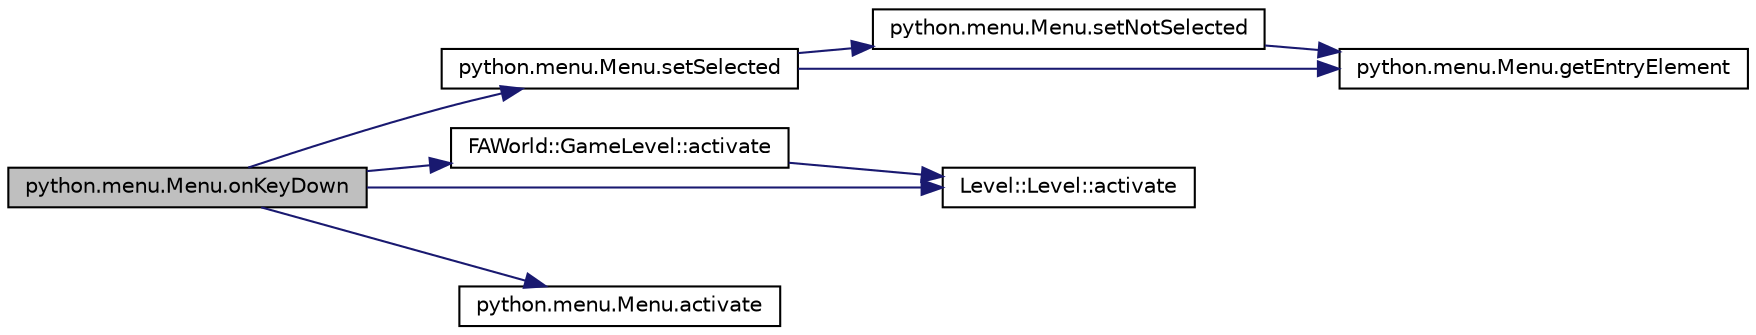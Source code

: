 digraph G
{
  edge [fontname="Helvetica",fontsize="10",labelfontname="Helvetica",labelfontsize="10"];
  node [fontname="Helvetica",fontsize="10",shape=record];
  rankdir="LR";
  Node1 [label="python.menu.Menu.onKeyDown",height=0.2,width=0.4,color="black", fillcolor="grey75", style="filled" fontcolor="black"];
  Node1 -> Node2 [color="midnightblue",fontsize="10",style="solid",fontname="Helvetica"];
  Node2 [label="python.menu.Menu.setSelected",height=0.2,width=0.4,color="black", fillcolor="white", style="filled",URL="$classpython_1_1menu_1_1_menu.html#a37836e977e47d8f93029fc86d91a3dd5"];
  Node2 -> Node3 [color="midnightblue",fontsize="10",style="solid",fontname="Helvetica"];
  Node3 [label="python.menu.Menu.setNotSelected",height=0.2,width=0.4,color="black", fillcolor="white", style="filled",URL="$classpython_1_1menu_1_1_menu.html#a4ee6f4214e76989f608c30294302673a"];
  Node3 -> Node4 [color="midnightblue",fontsize="10",style="solid",fontname="Helvetica"];
  Node4 [label="python.menu.Menu.getEntryElement",height=0.2,width=0.4,color="black", fillcolor="white", style="filled",URL="$classpython_1_1menu_1_1_menu.html#ab429f52dd4c2ab9f96d6d14542e9a5a3"];
  Node2 -> Node4 [color="midnightblue",fontsize="10",style="solid",fontname="Helvetica"];
  Node1 -> Node5 [color="midnightblue",fontsize="10",style="solid",fontname="Helvetica"];
  Node5 [label="FAWorld::GameLevel::activate",height=0.2,width=0.4,color="black", fillcolor="white", style="filled",URL="$class_f_a_world_1_1_game_level.html#aa5b2e7a080f00c0d4bcc854cdf5fd147"];
  Node5 -> Node6 [color="midnightblue",fontsize="10",style="solid",fontname="Helvetica"];
  Node6 [label="Level::Level::activate",height=0.2,width=0.4,color="black", fillcolor="white", style="filled",URL="$class_level_1_1_level.html#a43a99c389b3cbac6ba7175e85640810d"];
  Node1 -> Node6 [color="midnightblue",fontsize="10",style="solid",fontname="Helvetica"];
  Node1 -> Node7 [color="midnightblue",fontsize="10",style="solid",fontname="Helvetica"];
  Node7 [label="python.menu.Menu.activate",height=0.2,width=0.4,color="black", fillcolor="white", style="filled",URL="$classpython_1_1menu_1_1_menu.html#a15a35dd5b5a9199e90ce58b49a5fc3a9"];
}
